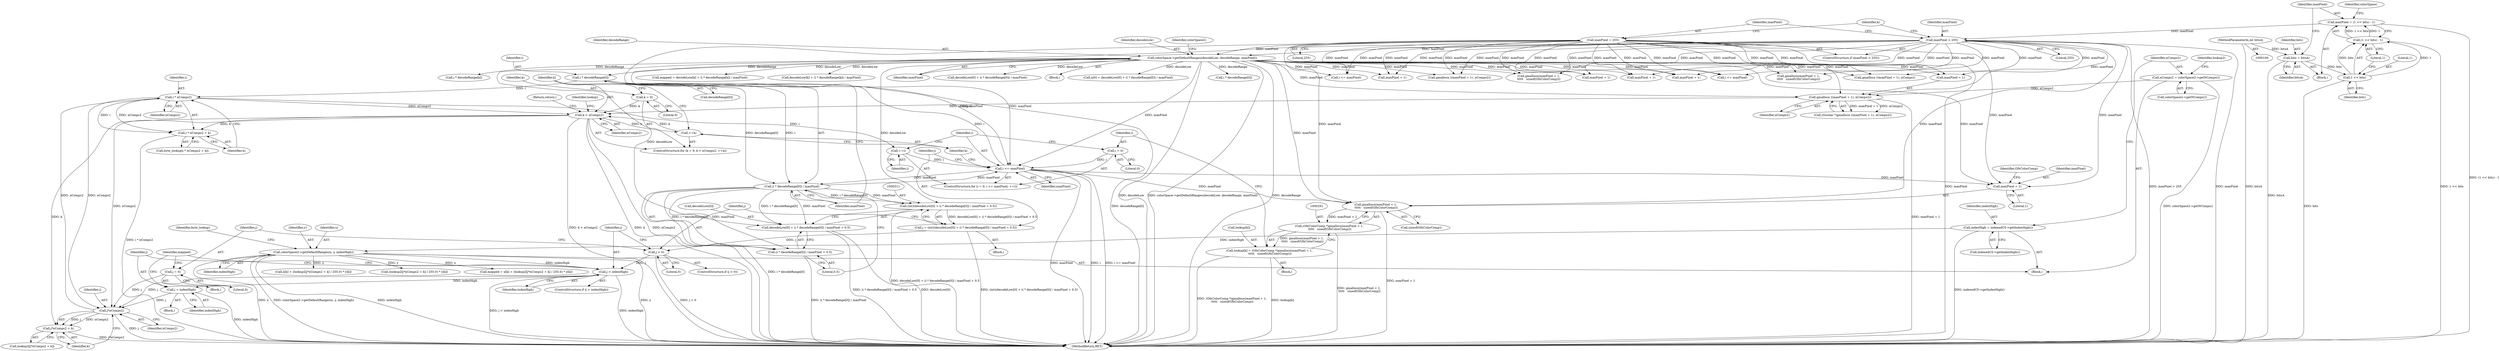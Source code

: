 digraph "0_poppler_7b2d314a61fd0e12f47c62996cb49ec0d1ba747a_4@array" {
"1000318" [label="(Call,i * decodeRange[0])"];
"1000302" [label="(Call,i <= maxPixel)"];
"1000305" [label="(Call,++i)"];
"1000373" [label="(Call,i * nComps2)"];
"1000318" [label="(Call,i * decodeRange[0])"];
"1000163" [label="(Call,colorSpace->getDefaultRanges(decodeLow, decodeRange, maxPixel))"];
"1000139" [label="(Call,maxPixel = 255)"];
"1000136" [label="(Call,maxPixel > 255)"];
"1000125" [label="(Call,maxPixel = (1 << bits) - 1)"];
"1000127" [label="(Call,(1 << bits) - 1)"];
"1000128" [label="(Call,1 << bits)"];
"1000122" [label="(Call,bits = bitsA)"];
"1000101" [label="(MethodParameterIn,int bitsA)"];
"1000353" [label="(Call,j*nComps2)"];
"1000330" [label="(Call,j = 0)"];
"1000335" [label="(Call,j > indexHigh)"];
"1000326" [label="(Call,j < 0)"];
"1000308" [label="(Call,j = (int)(decodeLow[0] + (i * decodeRange[0]) / maxPixel + 0.5))"];
"1000310" [label="(Call,(int)(decodeLow[0] + (i * decodeRange[0]) / maxPixel + 0.5))"];
"1000317" [label="(Call,(i * decodeRange[0]) / maxPixel)"];
"1000263" [label="(Call,colorSpace2->getDefaultRanges(x, y, indexHigh))"];
"1000254" [label="(Call,indexHigh = indexedCS->getIndexHigh())"];
"1000339" [label="(Call,j = indexHigh)"];
"1000280" [label="(Call,k < nComps2)"];
"1000283" [label="(Call,++k)"];
"1000277" [label="(Call,k = 0)"];
"1000271" [label="(Call,gmallocn ((maxPixel + 1), nComps2))"];
"1000257" [label="(Call,nComps2 = colorSpace2->getNComps())"];
"1000299" [label="(Call,i = 0)"];
"1000292" [label="(Call,gmallocn(maxPixel + 1,\n \t\t\t\t\t   sizeof(GfxColorComp)))"];
"1000290" [label="(Call,(GfxColorComp *)gmallocn(maxPixel + 1,\n \t\t\t\t\t   sizeof(GfxColorComp)))"];
"1000286" [label="(Call,lookup[k] = (GfxColorComp *)gmallocn(maxPixel + 1,\n \t\t\t\t\t   sizeof(GfxColorComp)))"];
"1000293" [label="(Call,maxPixel + 1)"];
"1000352" [label="(Call,j*nComps2 + k)"];
"1000372" [label="(Call,i * nComps2 + k)"];
"1000312" [label="(Call,decodeLow[0] + (i * decodeRange[0]) / maxPixel + 0.5)"];
"1000316" [label="(Call,(i * decodeRange[0]) / maxPixel + 0.5)"];
"1000254" [label="(Call,indexHigh = indexedCS->getIndexHigh())"];
"1000269" [label="(Call,(Guchar *)gmallocn ((maxPixel + 1), nComps2))"];
"1000355" [label="(Identifier,nComps2)"];
"1000332" [label="(Literal,0)"];
"1000452" [label="(Call,i * decodeRange[0])"];
"1000284" [label="(Identifier,k)"];
"1000101" [label="(MethodParameterIn,int bitsA)"];
"1000256" [label="(Call,indexedCS->getIndexHigh())"];
"1000266" [label="(Identifier,indexHigh)"];
"1000133" [label="(Identifier,colorSpace)"];
"1000344" [label="(Call,x[k] + (lookup2[j*nComps2 + k] / 255.0) * y[k])"];
"1000348" [label="(Call,(lookup2[j*nComps2 + k] / 255.0) * y[k])"];
"1000283" [label="(Call,++k)"];
"1000331" [label="(Identifier,j)"];
"1000278" [label="(Identifier,k)"];
"1000137" [label="(Identifier,maxPixel)"];
"1000129" [label="(Literal,1)"];
"1000123" [label="(Identifier,bits)"];
"1000370" [label="(Call,byte_lookup[i * nComps2 + k])"];
"1000305" [label="(Call,++i)"];
"1000309" [label="(Identifier,j)"];
"1000337" [label="(Identifier,indexHigh)"];
"1000127" [label="(Call,(1 << bits) - 1)"];
"1000259" [label="(Call,colorSpace2->getNComps())"];
"1000317" [label="(Call,(i * decodeRange[0]) / maxPixel)"];
"1000356" [label="(Identifier,k)"];
"1000124" [label="(Identifier,bitsA)"];
"1000583" [label="(Return,return;)"];
"1000319" [label="(Identifier,i)"];
"1000257" [label="(Call,nComps2 = colorSpace2->getNComps())"];
"1000271" [label="(Call,gmallocn ((maxPixel + 1), nComps2))"];
"1000316" [label="(Call,(i * decodeRange[0]) / maxPixel + 0.5)"];
"1000343" [label="(Identifier,mapped)"];
"1000292" [label="(Call,gmallocn(maxPixel + 1,\n \t\t\t\t\t   sizeof(GfxColorComp)))"];
"1000328" [label="(Literal,0)"];
"1000275" [label="(Identifier,nComps2)"];
"1000323" [label="(Identifier,maxPixel)"];
"1000280" [label="(Call,k < nComps2)"];
"1000310" [label="(Call,(int)(decodeLow[0] + (i * decodeRange[0]) / maxPixel + 0.5))"];
"1000536" [label="(Call,i * decodeRange[k])"];
"1000245" [label="(Block,)"];
"1000329" [label="(Block,)"];
"1000144" [label="(Identifier,k)"];
"1000529" [label="(Call,mapped = decodeLow[k] + (i * decodeRange[k]) / maxPixel)"];
"1000125" [label="(Call,maxPixel = (1 << bits) - 1)"];
"1000303" [label="(Identifier,i)"];
"1000325" [label="(ControlStructure,if (j < 0))"];
"1000128" [label="(Call,1 << bits)"];
"1000407" [label="(Call,maxPixel + 1)"];
"1000313" [label="(Call,decodeLow[0])"];
"1000352" [label="(Call,j*nComps2 + k)"];
"1000335" [label="(Call,j > indexHigh)"];
"1000287" [label="(Call,lookup[k])"];
"1000131" [label="(Literal,1)"];
"1000264" [label="(Identifier,x)"];
"1000334" [label="(ControlStructure,if (j > indexHigh))"];
"1000261" [label="(Identifier,lookup2)"];
"1000138" [label="(Literal,255)"];
"1000406" [label="(Call,gmallocn ((maxPixel + 1), nComps2))"];
"1000304" [label="(Identifier,maxPixel)"];
"1000302" [label="(Call,i <= maxPixel)"];
"1000308" [label="(Call,j = (int)(decodeLow[0] + (i * decodeRange[0]) / maxPixel + 0.5))"];
"1000130" [label="(Identifier,bits)"];
"1000285" [label="(Block,)"];
"1000141" [label="(Literal,255)"];
"1000277" [label="(Call,k = 0)"];
"1000376" [label="(Identifier,k)"];
"1000268" [label="(Identifier,byte_lookup)"];
"1000140" [label="(Identifier,maxPixel)"];
"1000301" [label="(Literal,0)"];
"1000288" [label="(Identifier,lookup)"];
"1000139" [label="(Call,maxPixel = 255)"];
"1000122" [label="(Call,bits = bitsA)"];
"1000307" [label="(Block,)"];
"1000318" [label="(Call,i * decodeRange[0])"];
"1000126" [label="(Identifier,maxPixel)"];
"1000324" [label="(Literal,0.5)"];
"1000375" [label="(Identifier,nComps2)"];
"1000493" [label="(Call,maxPixel + 1)"];
"1000306" [label="(Identifier,i)"];
"1000330" [label="(Call,j = 0)"];
"1000326" [label="(Call,j < 0)"];
"1000339" [label="(Call,j = indexHigh)"];
"1000523" [label="(Call,i <= maxPixel)"];
"1000492" [label="(Call,gmallocn ((maxPixel + 1), nComps))"];
"1000295" [label="(Literal,1)"];
"1000265" [label="(Identifier,y)"];
"1000341" [label="(Identifier,indexHigh)"];
"1000350" [label="(Call,lookup2[j*nComps2 + k])"];
"1000135" [label="(ControlStructure,if (maxPixel > 255))"];
"1000297" [label="(Identifier,GfxColorComp)"];
"1000272" [label="(Call,maxPixel + 1)"];
"1000298" [label="(ControlStructure,for (i = 0; i <= maxPixel; ++i))"];
"1000258" [label="(Identifier,nComps2)"];
"1000290" [label="(Call,(GfxColorComp *)gmallocn(maxPixel + 1,\n \t\t\t\t\t   sizeof(GfxColorComp)))"];
"1000165" [label="(Identifier,decodeRange)"];
"1000300" [label="(Identifier,i)"];
"1000531" [label="(Call,decodeLow[k] + (i * decodeRange[k]) / maxPixel)"];
"1000281" [label="(Identifier,k)"];
"1000428" [label="(Call,maxPixel + 1)"];
"1000164" [label="(Identifier,decodeLow)"];
"1000276" [label="(ControlStructure,for (k = 0; k < nComps2; ++k))"];
"1000299" [label="(Call,i = 0)"];
"1000373" [label="(Call,i * nComps2)"];
"1000593" [label="(MethodReturn,RET)"];
"1000296" [label="(Call,sizeof(GfxColorComp))"];
"1000513" [label="(Call,gmallocn(maxPixel + 1,\n\t\t\t\t\t   sizeof(GfxColorComp)))"];
"1000263" [label="(Call,colorSpace2->getDefaultRanges(x, y, indexHigh))"];
"1000166" [label="(Identifier,maxPixel)"];
"1000437" [label="(Call,i <= maxPixel)"];
"1000293" [label="(Call,maxPixel + 1)"];
"1000327" [label="(Identifier,j)"];
"1000336" [label="(Identifier,j)"];
"1000286" [label="(Call,lookup[k] = (GfxColorComp *)gmallocn(maxPixel + 1,\n \t\t\t\t\t   sizeof(GfxColorComp)))"];
"1000514" [label="(Call,maxPixel + 1)"];
"1000279" [label="(Literal,0)"];
"1000354" [label="(Identifier,j)"];
"1000427" [label="(Call,gmallocn(maxPixel + 1,\n\t\t\t\t\t   sizeof(GfxColorComp)))"];
"1000338" [label="(Block,)"];
"1000294" [label="(Identifier,maxPixel)"];
"1000447" [label="(Call,decodeLow[0] + (i * decodeRange[0]) / maxPixel)"];
"1000342" [label="(Call,mapped = x[k] + (lookup2[j*nComps2 + k] / 255.0) * y[k])"];
"1000136" [label="(Call,maxPixel > 255)"];
"1000372" [label="(Call,i * nComps2 + k)"];
"1000374" [label="(Identifier,i)"];
"1000236" [label="(Identifier,colorSpace2)"];
"1000312" [label="(Call,decodeLow[0] + (i * decodeRange[0]) / maxPixel + 0.5)"];
"1000340" [label="(Identifier,j)"];
"1000282" [label="(Identifier,nComps2)"];
"1000104" [label="(Block,)"];
"1000353" [label="(Call,j*nComps2)"];
"1000320" [label="(Call,decodeRange[0])"];
"1000159" [label="(Block,)"];
"1000255" [label="(Identifier,indexHigh)"];
"1000443" [label="(Call,x[0] = decodeLow[0] + (i * decodeRange[0]) / maxPixel)"];
"1000163" [label="(Call,colorSpace->getDefaultRanges(decodeLow, decodeRange, maxPixel))"];
"1000318" -> "1000317"  [label="AST: "];
"1000318" -> "1000320"  [label="CFG: "];
"1000319" -> "1000318"  [label="AST: "];
"1000320" -> "1000318"  [label="AST: "];
"1000323" -> "1000318"  [label="CFG: "];
"1000318" -> "1000593"  [label="DDG: decodeRange[0]"];
"1000318" -> "1000317"  [label="DDG: i"];
"1000318" -> "1000317"  [label="DDG: decodeRange[0]"];
"1000302" -> "1000318"  [label="DDG: i"];
"1000163" -> "1000318"  [label="DDG: decodeRange"];
"1000318" -> "1000373"  [label="DDG: i"];
"1000302" -> "1000298"  [label="AST: "];
"1000302" -> "1000304"  [label="CFG: "];
"1000303" -> "1000302"  [label="AST: "];
"1000304" -> "1000302"  [label="AST: "];
"1000309" -> "1000302"  [label="CFG: "];
"1000284" -> "1000302"  [label="CFG: "];
"1000302" -> "1000593"  [label="DDG: maxPixel"];
"1000302" -> "1000593"  [label="DDG: i"];
"1000302" -> "1000593"  [label="DDG: i <= maxPixel"];
"1000302" -> "1000292"  [label="DDG: maxPixel"];
"1000302" -> "1000293"  [label="DDG: maxPixel"];
"1000305" -> "1000302"  [label="DDG: i"];
"1000299" -> "1000302"  [label="DDG: i"];
"1000317" -> "1000302"  [label="DDG: maxPixel"];
"1000136" -> "1000302"  [label="DDG: maxPixel"];
"1000163" -> "1000302"  [label="DDG: maxPixel"];
"1000139" -> "1000302"  [label="DDG: maxPixel"];
"1000302" -> "1000317"  [label="DDG: maxPixel"];
"1000305" -> "1000298"  [label="AST: "];
"1000305" -> "1000306"  [label="CFG: "];
"1000306" -> "1000305"  [label="AST: "];
"1000303" -> "1000305"  [label="CFG: "];
"1000373" -> "1000305"  [label="DDG: i"];
"1000373" -> "1000372"  [label="AST: "];
"1000373" -> "1000375"  [label="CFG: "];
"1000374" -> "1000373"  [label="AST: "];
"1000375" -> "1000373"  [label="AST: "];
"1000376" -> "1000373"  [label="CFG: "];
"1000373" -> "1000280"  [label="DDG: nComps2"];
"1000373" -> "1000353"  [label="DDG: nComps2"];
"1000373" -> "1000372"  [label="DDG: i"];
"1000373" -> "1000372"  [label="DDG: nComps2"];
"1000353" -> "1000373"  [label="DDG: nComps2"];
"1000163" -> "1000159"  [label="AST: "];
"1000163" -> "1000166"  [label="CFG: "];
"1000164" -> "1000163"  [label="AST: "];
"1000165" -> "1000163"  [label="AST: "];
"1000166" -> "1000163"  [label="AST: "];
"1000236" -> "1000163"  [label="CFG: "];
"1000163" -> "1000593"  [label="DDG: decodeLow"];
"1000163" -> "1000593"  [label="DDG: colorSpace->getDefaultRanges(decodeLow, decodeRange, maxPixel)"];
"1000163" -> "1000593"  [label="DDG: decodeRange"];
"1000139" -> "1000163"  [label="DDG: maxPixel"];
"1000136" -> "1000163"  [label="DDG: maxPixel"];
"1000163" -> "1000271"  [label="DDG: maxPixel"];
"1000163" -> "1000272"  [label="DDG: maxPixel"];
"1000163" -> "1000292"  [label="DDG: maxPixel"];
"1000163" -> "1000293"  [label="DDG: maxPixel"];
"1000163" -> "1000310"  [label="DDG: decodeLow"];
"1000163" -> "1000312"  [label="DDG: decodeLow"];
"1000163" -> "1000406"  [label="DDG: maxPixel"];
"1000163" -> "1000407"  [label="DDG: maxPixel"];
"1000163" -> "1000427"  [label="DDG: maxPixel"];
"1000163" -> "1000428"  [label="DDG: maxPixel"];
"1000163" -> "1000437"  [label="DDG: maxPixel"];
"1000163" -> "1000443"  [label="DDG: decodeLow"];
"1000163" -> "1000447"  [label="DDG: decodeLow"];
"1000163" -> "1000452"  [label="DDG: decodeRange"];
"1000163" -> "1000492"  [label="DDG: maxPixel"];
"1000163" -> "1000493"  [label="DDG: maxPixel"];
"1000163" -> "1000513"  [label="DDG: maxPixel"];
"1000163" -> "1000514"  [label="DDG: maxPixel"];
"1000163" -> "1000523"  [label="DDG: maxPixel"];
"1000163" -> "1000529"  [label="DDG: decodeLow"];
"1000163" -> "1000531"  [label="DDG: decodeLow"];
"1000163" -> "1000536"  [label="DDG: decodeRange"];
"1000139" -> "1000135"  [label="AST: "];
"1000139" -> "1000141"  [label="CFG: "];
"1000140" -> "1000139"  [label="AST: "];
"1000141" -> "1000139"  [label="AST: "];
"1000144" -> "1000139"  [label="CFG: "];
"1000139" -> "1000593"  [label="DDG: maxPixel"];
"1000139" -> "1000271"  [label="DDG: maxPixel"];
"1000139" -> "1000272"  [label="DDG: maxPixel"];
"1000139" -> "1000292"  [label="DDG: maxPixel"];
"1000139" -> "1000293"  [label="DDG: maxPixel"];
"1000139" -> "1000406"  [label="DDG: maxPixel"];
"1000139" -> "1000407"  [label="DDG: maxPixel"];
"1000139" -> "1000427"  [label="DDG: maxPixel"];
"1000139" -> "1000428"  [label="DDG: maxPixel"];
"1000139" -> "1000437"  [label="DDG: maxPixel"];
"1000139" -> "1000492"  [label="DDG: maxPixel"];
"1000139" -> "1000493"  [label="DDG: maxPixel"];
"1000139" -> "1000513"  [label="DDG: maxPixel"];
"1000139" -> "1000514"  [label="DDG: maxPixel"];
"1000139" -> "1000523"  [label="DDG: maxPixel"];
"1000136" -> "1000135"  [label="AST: "];
"1000136" -> "1000138"  [label="CFG: "];
"1000137" -> "1000136"  [label="AST: "];
"1000138" -> "1000136"  [label="AST: "];
"1000140" -> "1000136"  [label="CFG: "];
"1000144" -> "1000136"  [label="CFG: "];
"1000136" -> "1000593"  [label="DDG: maxPixel > 255"];
"1000136" -> "1000593"  [label="DDG: maxPixel"];
"1000125" -> "1000136"  [label="DDG: maxPixel"];
"1000136" -> "1000271"  [label="DDG: maxPixel"];
"1000136" -> "1000272"  [label="DDG: maxPixel"];
"1000136" -> "1000292"  [label="DDG: maxPixel"];
"1000136" -> "1000293"  [label="DDG: maxPixel"];
"1000136" -> "1000406"  [label="DDG: maxPixel"];
"1000136" -> "1000407"  [label="DDG: maxPixel"];
"1000136" -> "1000427"  [label="DDG: maxPixel"];
"1000136" -> "1000428"  [label="DDG: maxPixel"];
"1000136" -> "1000437"  [label="DDG: maxPixel"];
"1000136" -> "1000492"  [label="DDG: maxPixel"];
"1000136" -> "1000493"  [label="DDG: maxPixel"];
"1000136" -> "1000513"  [label="DDG: maxPixel"];
"1000136" -> "1000514"  [label="DDG: maxPixel"];
"1000136" -> "1000523"  [label="DDG: maxPixel"];
"1000125" -> "1000104"  [label="AST: "];
"1000125" -> "1000127"  [label="CFG: "];
"1000126" -> "1000125"  [label="AST: "];
"1000127" -> "1000125"  [label="AST: "];
"1000133" -> "1000125"  [label="CFG: "];
"1000125" -> "1000593"  [label="DDG: (1 << bits) - 1"];
"1000127" -> "1000125"  [label="DDG: 1 << bits"];
"1000127" -> "1000125"  [label="DDG: 1"];
"1000127" -> "1000131"  [label="CFG: "];
"1000128" -> "1000127"  [label="AST: "];
"1000131" -> "1000127"  [label="AST: "];
"1000127" -> "1000593"  [label="DDG: 1 << bits"];
"1000128" -> "1000127"  [label="DDG: 1"];
"1000128" -> "1000127"  [label="DDG: bits"];
"1000128" -> "1000130"  [label="CFG: "];
"1000129" -> "1000128"  [label="AST: "];
"1000130" -> "1000128"  [label="AST: "];
"1000131" -> "1000128"  [label="CFG: "];
"1000128" -> "1000593"  [label="DDG: bits"];
"1000122" -> "1000128"  [label="DDG: bits"];
"1000122" -> "1000104"  [label="AST: "];
"1000122" -> "1000124"  [label="CFG: "];
"1000123" -> "1000122"  [label="AST: "];
"1000124" -> "1000122"  [label="AST: "];
"1000126" -> "1000122"  [label="CFG: "];
"1000122" -> "1000593"  [label="DDG: bitsA"];
"1000101" -> "1000122"  [label="DDG: bitsA"];
"1000101" -> "1000100"  [label="AST: "];
"1000101" -> "1000593"  [label="DDG: bitsA"];
"1000353" -> "1000352"  [label="AST: "];
"1000353" -> "1000355"  [label="CFG: "];
"1000354" -> "1000353"  [label="AST: "];
"1000355" -> "1000353"  [label="AST: "];
"1000356" -> "1000353"  [label="CFG: "];
"1000353" -> "1000593"  [label="DDG: j"];
"1000353" -> "1000352"  [label="DDG: j"];
"1000353" -> "1000352"  [label="DDG: nComps2"];
"1000330" -> "1000353"  [label="DDG: j"];
"1000335" -> "1000353"  [label="DDG: j"];
"1000339" -> "1000353"  [label="DDG: j"];
"1000280" -> "1000353"  [label="DDG: nComps2"];
"1000330" -> "1000329"  [label="AST: "];
"1000330" -> "1000332"  [label="CFG: "];
"1000331" -> "1000330"  [label="AST: "];
"1000332" -> "1000330"  [label="AST: "];
"1000343" -> "1000330"  [label="CFG: "];
"1000335" -> "1000334"  [label="AST: "];
"1000335" -> "1000337"  [label="CFG: "];
"1000336" -> "1000335"  [label="AST: "];
"1000337" -> "1000335"  [label="AST: "];
"1000340" -> "1000335"  [label="CFG: "];
"1000343" -> "1000335"  [label="CFG: "];
"1000335" -> "1000593"  [label="DDG: indexHigh"];
"1000335" -> "1000593"  [label="DDG: j > indexHigh"];
"1000326" -> "1000335"  [label="DDG: j"];
"1000263" -> "1000335"  [label="DDG: indexHigh"];
"1000335" -> "1000339"  [label="DDG: indexHigh"];
"1000326" -> "1000325"  [label="AST: "];
"1000326" -> "1000328"  [label="CFG: "];
"1000327" -> "1000326"  [label="AST: "];
"1000328" -> "1000326"  [label="AST: "];
"1000331" -> "1000326"  [label="CFG: "];
"1000336" -> "1000326"  [label="CFG: "];
"1000326" -> "1000593"  [label="DDG: j < 0"];
"1000308" -> "1000326"  [label="DDG: j"];
"1000308" -> "1000307"  [label="AST: "];
"1000308" -> "1000310"  [label="CFG: "];
"1000309" -> "1000308"  [label="AST: "];
"1000310" -> "1000308"  [label="AST: "];
"1000327" -> "1000308"  [label="CFG: "];
"1000308" -> "1000593"  [label="DDG: (int)(decodeLow[0] + (i * decodeRange[0]) / maxPixel + 0.5)"];
"1000310" -> "1000308"  [label="DDG: decodeLow[0] + (i * decodeRange[0]) / maxPixel + 0.5"];
"1000310" -> "1000312"  [label="CFG: "];
"1000311" -> "1000310"  [label="AST: "];
"1000312" -> "1000310"  [label="AST: "];
"1000310" -> "1000593"  [label="DDG: decodeLow[0] + (i * decodeRange[0]) / maxPixel + 0.5"];
"1000317" -> "1000310"  [label="DDG: i * decodeRange[0]"];
"1000317" -> "1000310"  [label="DDG: maxPixel"];
"1000317" -> "1000316"  [label="AST: "];
"1000317" -> "1000323"  [label="CFG: "];
"1000323" -> "1000317"  [label="AST: "];
"1000324" -> "1000317"  [label="CFG: "];
"1000317" -> "1000593"  [label="DDG: i * decodeRange[0]"];
"1000317" -> "1000312"  [label="DDG: i * decodeRange[0]"];
"1000317" -> "1000312"  [label="DDG: maxPixel"];
"1000317" -> "1000316"  [label="DDG: i * decodeRange[0]"];
"1000317" -> "1000316"  [label="DDG: maxPixel"];
"1000263" -> "1000245"  [label="AST: "];
"1000263" -> "1000266"  [label="CFG: "];
"1000264" -> "1000263"  [label="AST: "];
"1000265" -> "1000263"  [label="AST: "];
"1000266" -> "1000263"  [label="AST: "];
"1000268" -> "1000263"  [label="CFG: "];
"1000263" -> "1000593"  [label="DDG: y"];
"1000263" -> "1000593"  [label="DDG: x"];
"1000263" -> "1000593"  [label="DDG: colorSpace2->getDefaultRanges(x, y, indexHigh)"];
"1000263" -> "1000593"  [label="DDG: indexHigh"];
"1000254" -> "1000263"  [label="DDG: indexHigh"];
"1000263" -> "1000342"  [label="DDG: x"];
"1000263" -> "1000344"  [label="DDG: x"];
"1000263" -> "1000348"  [label="DDG: y"];
"1000254" -> "1000245"  [label="AST: "];
"1000254" -> "1000256"  [label="CFG: "];
"1000255" -> "1000254"  [label="AST: "];
"1000256" -> "1000254"  [label="AST: "];
"1000258" -> "1000254"  [label="CFG: "];
"1000254" -> "1000593"  [label="DDG: indexedCS->getIndexHigh()"];
"1000339" -> "1000338"  [label="AST: "];
"1000339" -> "1000341"  [label="CFG: "];
"1000340" -> "1000339"  [label="AST: "];
"1000341" -> "1000339"  [label="AST: "];
"1000343" -> "1000339"  [label="CFG: "];
"1000339" -> "1000593"  [label="DDG: indexHigh"];
"1000280" -> "1000276"  [label="AST: "];
"1000280" -> "1000282"  [label="CFG: "];
"1000281" -> "1000280"  [label="AST: "];
"1000282" -> "1000280"  [label="AST: "];
"1000288" -> "1000280"  [label="CFG: "];
"1000583" -> "1000280"  [label="CFG: "];
"1000280" -> "1000593"  [label="DDG: nComps2"];
"1000280" -> "1000593"  [label="DDG: k < nComps2"];
"1000280" -> "1000593"  [label="DDG: k"];
"1000283" -> "1000280"  [label="DDG: k"];
"1000277" -> "1000280"  [label="DDG: k"];
"1000271" -> "1000280"  [label="DDG: nComps2"];
"1000280" -> "1000283"  [label="DDG: k"];
"1000280" -> "1000352"  [label="DDG: k"];
"1000280" -> "1000372"  [label="DDG: k"];
"1000283" -> "1000276"  [label="AST: "];
"1000283" -> "1000284"  [label="CFG: "];
"1000284" -> "1000283"  [label="AST: "];
"1000281" -> "1000283"  [label="CFG: "];
"1000277" -> "1000276"  [label="AST: "];
"1000277" -> "1000279"  [label="CFG: "];
"1000278" -> "1000277"  [label="AST: "];
"1000279" -> "1000277"  [label="AST: "];
"1000281" -> "1000277"  [label="CFG: "];
"1000271" -> "1000269"  [label="AST: "];
"1000271" -> "1000275"  [label="CFG: "];
"1000272" -> "1000271"  [label="AST: "];
"1000275" -> "1000271"  [label="AST: "];
"1000269" -> "1000271"  [label="CFG: "];
"1000271" -> "1000593"  [label="DDG: maxPixel + 1"];
"1000271" -> "1000269"  [label="DDG: maxPixel + 1"];
"1000271" -> "1000269"  [label="DDG: nComps2"];
"1000257" -> "1000271"  [label="DDG: nComps2"];
"1000257" -> "1000245"  [label="AST: "];
"1000257" -> "1000259"  [label="CFG: "];
"1000258" -> "1000257"  [label="AST: "];
"1000259" -> "1000257"  [label="AST: "];
"1000261" -> "1000257"  [label="CFG: "];
"1000257" -> "1000593"  [label="DDG: colorSpace2->getNComps()"];
"1000299" -> "1000298"  [label="AST: "];
"1000299" -> "1000301"  [label="CFG: "];
"1000300" -> "1000299"  [label="AST: "];
"1000301" -> "1000299"  [label="AST: "];
"1000303" -> "1000299"  [label="CFG: "];
"1000292" -> "1000290"  [label="AST: "];
"1000292" -> "1000296"  [label="CFG: "];
"1000293" -> "1000292"  [label="AST: "];
"1000296" -> "1000292"  [label="AST: "];
"1000290" -> "1000292"  [label="CFG: "];
"1000292" -> "1000593"  [label="DDG: maxPixel + 1"];
"1000292" -> "1000290"  [label="DDG: maxPixel + 1"];
"1000290" -> "1000286"  [label="AST: "];
"1000291" -> "1000290"  [label="AST: "];
"1000286" -> "1000290"  [label="CFG: "];
"1000290" -> "1000593"  [label="DDG: gmallocn(maxPixel + 1,\n \t\t\t\t\t   sizeof(GfxColorComp))"];
"1000290" -> "1000286"  [label="DDG: gmallocn(maxPixel + 1,\n \t\t\t\t\t   sizeof(GfxColorComp))"];
"1000286" -> "1000285"  [label="AST: "];
"1000287" -> "1000286"  [label="AST: "];
"1000300" -> "1000286"  [label="CFG: "];
"1000286" -> "1000593"  [label="DDG: (GfxColorComp *)gmallocn(maxPixel + 1,\n \t\t\t\t\t   sizeof(GfxColorComp))"];
"1000286" -> "1000593"  [label="DDG: lookup[k]"];
"1000293" -> "1000295"  [label="CFG: "];
"1000294" -> "1000293"  [label="AST: "];
"1000295" -> "1000293"  [label="AST: "];
"1000297" -> "1000293"  [label="CFG: "];
"1000352" -> "1000350"  [label="AST: "];
"1000352" -> "1000356"  [label="CFG: "];
"1000356" -> "1000352"  [label="AST: "];
"1000350" -> "1000352"  [label="CFG: "];
"1000352" -> "1000593"  [label="DDG: j*nComps2"];
"1000372" -> "1000370"  [label="AST: "];
"1000372" -> "1000376"  [label="CFG: "];
"1000376" -> "1000372"  [label="AST: "];
"1000370" -> "1000372"  [label="CFG: "];
"1000372" -> "1000593"  [label="DDG: i * nComps2"];
"1000312" -> "1000316"  [label="CFG: "];
"1000313" -> "1000312"  [label="AST: "];
"1000316" -> "1000312"  [label="AST: "];
"1000312" -> "1000593"  [label="DDG: (i * decodeRange[0]) / maxPixel + 0.5"];
"1000312" -> "1000593"  [label="DDG: decodeLow[0]"];
"1000316" -> "1000324"  [label="CFG: "];
"1000324" -> "1000316"  [label="AST: "];
"1000316" -> "1000593"  [label="DDG: (i * decodeRange[0]) / maxPixel"];
}
